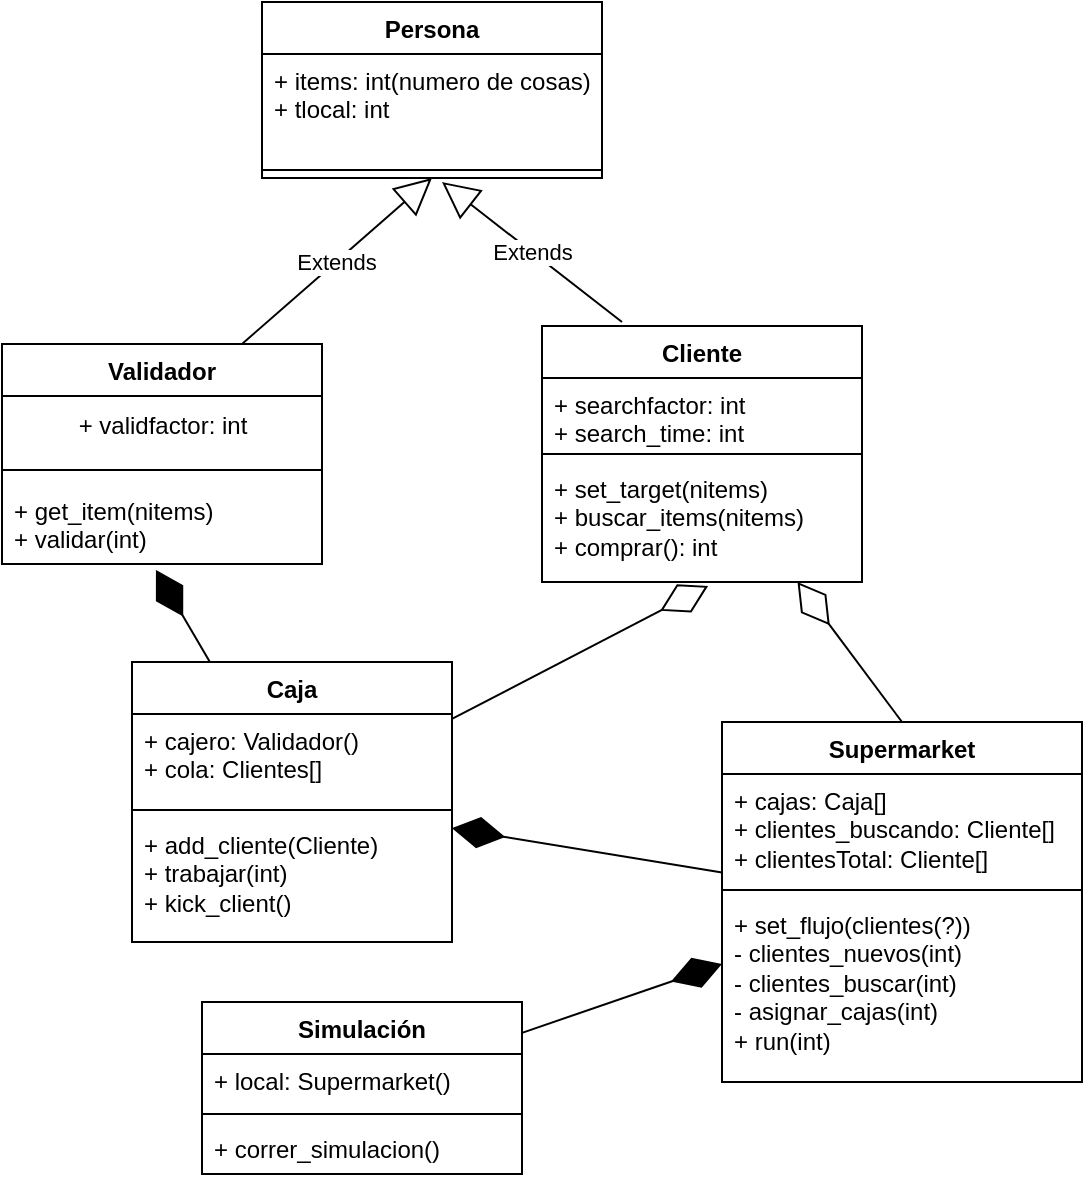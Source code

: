 <mxfile version="22.0.3" type="github">
  <diagram name="Page-1" id="9FTPrnsEqjEvBxHzcIQT">
    <mxGraphModel dx="808" dy="463" grid="1" gridSize="10" guides="1" tooltips="1" connect="1" arrows="1" fold="1" page="1" pageScale="1" pageWidth="850" pageHeight="1100" math="0" shadow="0">
      <root>
        <mxCell id="0" />
        <mxCell id="1" parent="0" />
        <mxCell id="3kbuxNUFI4xRFO7mlI6h-1" value="Persona" style="swimlane;fontStyle=1;align=center;verticalAlign=top;childLayout=stackLayout;horizontal=1;startSize=26;horizontalStack=0;resizeParent=1;resizeParentMax=0;resizeLast=0;collapsible=1;marginBottom=0;whiteSpace=wrap;html=1;" vertex="1" parent="1">
          <mxGeometry x="330" y="50" width="170" height="88" as="geometry" />
        </mxCell>
        <mxCell id="3kbuxNUFI4xRFO7mlI6h-2" value="+ items: int(numero de cosas)&lt;br&gt;+ tlocal: int" style="text;strokeColor=none;fillColor=none;align=left;verticalAlign=top;spacingLeft=4;spacingRight=4;overflow=hidden;rotatable=0;points=[[0,0.5],[1,0.5]];portConstraint=eastwest;whiteSpace=wrap;html=1;" vertex="1" parent="3kbuxNUFI4xRFO7mlI6h-1">
          <mxGeometry y="26" width="170" height="54" as="geometry" />
        </mxCell>
        <mxCell id="3kbuxNUFI4xRFO7mlI6h-3" value="" style="line;strokeWidth=1;fillColor=none;align=left;verticalAlign=middle;spacingTop=-1;spacingLeft=3;spacingRight=3;rotatable=0;labelPosition=right;points=[];portConstraint=eastwest;strokeColor=inherit;" vertex="1" parent="3kbuxNUFI4xRFO7mlI6h-1">
          <mxGeometry y="80" width="170" height="8" as="geometry" />
        </mxCell>
        <mxCell id="3kbuxNUFI4xRFO7mlI6h-5" style="edgeStyle=orthogonalEdgeStyle;rounded=0;orthogonalLoop=1;jettySize=auto;html=1;exitX=1;exitY=0.5;exitDx=0;exitDy=0;" edge="1" parent="3kbuxNUFI4xRFO7mlI6h-1" source="3kbuxNUFI4xRFO7mlI6h-2">
          <mxGeometry relative="1" as="geometry">
            <mxPoint x="170" y="53" as="targetPoint" />
            <Array as="points" />
          </mxGeometry>
        </mxCell>
        <mxCell id="3kbuxNUFI4xRFO7mlI6h-6" value="Validador" style="swimlane;fontStyle=1;align=center;verticalAlign=top;childLayout=stackLayout;horizontal=1;startSize=26;horizontalStack=0;resizeParent=1;resizeParentMax=0;resizeLast=0;collapsible=1;marginBottom=0;whiteSpace=wrap;html=1;" vertex="1" parent="1">
          <mxGeometry x="200" y="221" width="160" height="110" as="geometry" />
        </mxCell>
        <mxCell id="3kbuxNUFI4xRFO7mlI6h-11" value="+ validfactor: int" style="text;html=1;align=center;verticalAlign=middle;resizable=0;points=[];autosize=1;strokeColor=none;fillColor=none;" vertex="1" parent="3kbuxNUFI4xRFO7mlI6h-6">
          <mxGeometry y="26" width="160" height="30" as="geometry" />
        </mxCell>
        <mxCell id="3kbuxNUFI4xRFO7mlI6h-8" value="" style="line;strokeWidth=1;fillColor=none;align=left;verticalAlign=middle;spacingTop=-1;spacingLeft=3;spacingRight=3;rotatable=0;labelPosition=right;points=[];portConstraint=eastwest;strokeColor=inherit;" vertex="1" parent="3kbuxNUFI4xRFO7mlI6h-6">
          <mxGeometry y="56" width="160" height="14" as="geometry" />
        </mxCell>
        <mxCell id="3kbuxNUFI4xRFO7mlI6h-9" value="+ get_item(nitems)&lt;br&gt;+ validar(int)" style="text;strokeColor=none;fillColor=none;align=left;verticalAlign=top;spacingLeft=4;spacingRight=4;overflow=hidden;rotatable=0;points=[[0,0.5],[1,0.5]];portConstraint=eastwest;whiteSpace=wrap;html=1;" vertex="1" parent="3kbuxNUFI4xRFO7mlI6h-6">
          <mxGeometry y="70" width="160" height="40" as="geometry" />
        </mxCell>
        <mxCell id="3kbuxNUFI4xRFO7mlI6h-10" value="Extends" style="endArrow=block;endSize=16;endFill=0;html=1;rounded=0;entryX=0.5;entryY=1;entryDx=0;entryDy=0;exitX=0.75;exitY=0;exitDx=0;exitDy=0;" edge="1" parent="1" source="3kbuxNUFI4xRFO7mlI6h-6" target="3kbuxNUFI4xRFO7mlI6h-1">
          <mxGeometry width="160" relative="1" as="geometry">
            <mxPoint x="280" y="230" as="sourcePoint" />
            <mxPoint x="440" y="230" as="targetPoint" />
          </mxGeometry>
        </mxCell>
        <mxCell id="3kbuxNUFI4xRFO7mlI6h-12" value="Cliente" style="swimlane;fontStyle=1;align=center;verticalAlign=top;childLayout=stackLayout;horizontal=1;startSize=26;horizontalStack=0;resizeParent=1;resizeParentMax=0;resizeLast=0;collapsible=1;marginBottom=0;whiteSpace=wrap;html=1;" vertex="1" parent="1">
          <mxGeometry x="470" y="212" width="160" height="128" as="geometry" />
        </mxCell>
        <mxCell id="3kbuxNUFI4xRFO7mlI6h-13" value="+ searchfactor: int&lt;br&gt;+ search_time: int" style="text;strokeColor=none;fillColor=none;align=left;verticalAlign=top;spacingLeft=4;spacingRight=4;overflow=hidden;rotatable=0;points=[[0,0.5],[1,0.5]];portConstraint=eastwest;whiteSpace=wrap;html=1;" vertex="1" parent="3kbuxNUFI4xRFO7mlI6h-12">
          <mxGeometry y="26" width="160" height="34" as="geometry" />
        </mxCell>
        <mxCell id="3kbuxNUFI4xRFO7mlI6h-14" value="" style="line;strokeWidth=1;fillColor=none;align=left;verticalAlign=middle;spacingTop=-1;spacingLeft=3;spacingRight=3;rotatable=0;labelPosition=right;points=[];portConstraint=eastwest;strokeColor=inherit;" vertex="1" parent="3kbuxNUFI4xRFO7mlI6h-12">
          <mxGeometry y="60" width="160" height="8" as="geometry" />
        </mxCell>
        <mxCell id="3kbuxNUFI4xRFO7mlI6h-15" value="+ set_target(nitems)&lt;br&gt;+ buscar_items(nitems)&lt;br&gt;+ comprar(): int" style="text;strokeColor=none;fillColor=none;align=left;verticalAlign=top;spacingLeft=4;spacingRight=4;overflow=hidden;rotatable=0;points=[[0,0.5],[1,0.5]];portConstraint=eastwest;whiteSpace=wrap;html=1;" vertex="1" parent="3kbuxNUFI4xRFO7mlI6h-12">
          <mxGeometry y="68" width="160" height="60" as="geometry" />
        </mxCell>
        <mxCell id="3kbuxNUFI4xRFO7mlI6h-16" value="Extends" style="endArrow=block;endSize=16;endFill=0;html=1;rounded=0;" edge="1" parent="1">
          <mxGeometry width="160" relative="1" as="geometry">
            <mxPoint x="510" y="210" as="sourcePoint" />
            <mxPoint x="420" y="140" as="targetPoint" />
          </mxGeometry>
        </mxCell>
        <mxCell id="3kbuxNUFI4xRFO7mlI6h-17" value="Caja" style="swimlane;fontStyle=1;align=center;verticalAlign=top;childLayout=stackLayout;horizontal=1;startSize=26;horizontalStack=0;resizeParent=1;resizeParentMax=0;resizeLast=0;collapsible=1;marginBottom=0;whiteSpace=wrap;html=1;" vertex="1" parent="1">
          <mxGeometry x="265" y="380" width="160" height="140" as="geometry" />
        </mxCell>
        <mxCell id="3kbuxNUFI4xRFO7mlI6h-18" value="+ cajero: Validador()&lt;br&gt;+ cola: Clientes[]" style="text;strokeColor=none;fillColor=none;align=left;verticalAlign=top;spacingLeft=4;spacingRight=4;overflow=hidden;rotatable=0;points=[[0,0.5],[1,0.5]];portConstraint=eastwest;whiteSpace=wrap;html=1;" vertex="1" parent="3kbuxNUFI4xRFO7mlI6h-17">
          <mxGeometry y="26" width="160" height="44" as="geometry" />
        </mxCell>
        <mxCell id="3kbuxNUFI4xRFO7mlI6h-19" value="" style="line;strokeWidth=1;fillColor=none;align=left;verticalAlign=middle;spacingTop=-1;spacingLeft=3;spacingRight=3;rotatable=0;labelPosition=right;points=[];portConstraint=eastwest;strokeColor=inherit;" vertex="1" parent="3kbuxNUFI4xRFO7mlI6h-17">
          <mxGeometry y="70" width="160" height="8" as="geometry" />
        </mxCell>
        <mxCell id="3kbuxNUFI4xRFO7mlI6h-20" value="+ add_cliente(Cliente)&lt;br&gt;+ trabajar(int)&lt;br&gt;+ kick_client()" style="text;strokeColor=none;fillColor=none;align=left;verticalAlign=top;spacingLeft=4;spacingRight=4;overflow=hidden;rotatable=0;points=[[0,0.5],[1,0.5]];portConstraint=eastwest;whiteSpace=wrap;html=1;" vertex="1" parent="3kbuxNUFI4xRFO7mlI6h-17">
          <mxGeometry y="78" width="160" height="62" as="geometry" />
        </mxCell>
        <mxCell id="3kbuxNUFI4xRFO7mlI6h-21" value="" style="endArrow=diamondThin;endFill=1;endSize=24;html=1;rounded=0;entryX=0.481;entryY=1.075;entryDx=0;entryDy=0;entryPerimeter=0;" edge="1" parent="1" source="3kbuxNUFI4xRFO7mlI6h-17" target="3kbuxNUFI4xRFO7mlI6h-9">
          <mxGeometry width="160" relative="1" as="geometry">
            <mxPoint x="420" y="410" as="sourcePoint" />
            <mxPoint x="580" y="410" as="targetPoint" />
          </mxGeometry>
        </mxCell>
        <mxCell id="3kbuxNUFI4xRFO7mlI6h-22" value="" style="endArrow=diamondThin;endFill=0;endSize=24;html=1;rounded=0;entryX=0.519;entryY=1.033;entryDx=0;entryDy=0;entryPerimeter=0;" edge="1" parent="1" source="3kbuxNUFI4xRFO7mlI6h-17" target="3kbuxNUFI4xRFO7mlI6h-15">
          <mxGeometry width="160" relative="1" as="geometry">
            <mxPoint x="420" y="410" as="sourcePoint" />
            <mxPoint x="580" y="410" as="targetPoint" />
          </mxGeometry>
        </mxCell>
        <mxCell id="3kbuxNUFI4xRFO7mlI6h-23" value="Supermarket" style="swimlane;fontStyle=1;align=center;verticalAlign=top;childLayout=stackLayout;horizontal=1;startSize=26;horizontalStack=0;resizeParent=1;resizeParentMax=0;resizeLast=0;collapsible=1;marginBottom=0;whiteSpace=wrap;html=1;" vertex="1" parent="1">
          <mxGeometry x="560" y="410" width="180" height="180" as="geometry" />
        </mxCell>
        <mxCell id="3kbuxNUFI4xRFO7mlI6h-24" value="+ cajas: Caja[]&lt;br&gt;+ clientes_buscando: Cliente[]&lt;br&gt;+ clientesTotal: Cliente[]" style="text;strokeColor=none;fillColor=none;align=left;verticalAlign=top;spacingLeft=4;spacingRight=4;overflow=hidden;rotatable=0;points=[[0,0.5],[1,0.5]];portConstraint=eastwest;whiteSpace=wrap;html=1;" vertex="1" parent="3kbuxNUFI4xRFO7mlI6h-23">
          <mxGeometry y="26" width="180" height="54" as="geometry" />
        </mxCell>
        <mxCell id="3kbuxNUFI4xRFO7mlI6h-25" value="" style="line;strokeWidth=1;fillColor=none;align=left;verticalAlign=middle;spacingTop=-1;spacingLeft=3;spacingRight=3;rotatable=0;labelPosition=right;points=[];portConstraint=eastwest;strokeColor=inherit;" vertex="1" parent="3kbuxNUFI4xRFO7mlI6h-23">
          <mxGeometry y="80" width="180" height="8" as="geometry" />
        </mxCell>
        <mxCell id="3kbuxNUFI4xRFO7mlI6h-26" value="+ set_flujo(clientes(?))&lt;br&gt;- clientes_nuevos(int)&lt;br&gt;- clientes_buscar(int)&lt;br&gt;- asignar_cajas(int)&lt;br&gt;+ run(int)" style="text;strokeColor=none;fillColor=none;align=left;verticalAlign=top;spacingLeft=4;spacingRight=4;overflow=hidden;rotatable=0;points=[[0,0.5],[1,0.5]];portConstraint=eastwest;whiteSpace=wrap;html=1;" vertex="1" parent="3kbuxNUFI4xRFO7mlI6h-23">
          <mxGeometry y="88" width="180" height="92" as="geometry" />
        </mxCell>
        <mxCell id="3kbuxNUFI4xRFO7mlI6h-27" value="" style="endArrow=diamondThin;endFill=0;endSize=24;html=1;rounded=0;exitX=0.5;exitY=0;exitDx=0;exitDy=0;" edge="1" parent="1" source="3kbuxNUFI4xRFO7mlI6h-23" target="3kbuxNUFI4xRFO7mlI6h-12">
          <mxGeometry width="160" relative="1" as="geometry">
            <mxPoint x="320" y="420" as="sourcePoint" />
            <mxPoint x="480" y="420" as="targetPoint" />
          </mxGeometry>
        </mxCell>
        <mxCell id="3kbuxNUFI4xRFO7mlI6h-28" value="" style="endArrow=diamondThin;endFill=1;endSize=24;html=1;rounded=0;" edge="1" parent="1" source="3kbuxNUFI4xRFO7mlI6h-23" target="3kbuxNUFI4xRFO7mlI6h-17">
          <mxGeometry width="160" relative="1" as="geometry">
            <mxPoint x="320" y="420" as="sourcePoint" />
            <mxPoint x="480" y="420" as="targetPoint" />
          </mxGeometry>
        </mxCell>
        <mxCell id="3kbuxNUFI4xRFO7mlI6h-29" value="Simulación" style="swimlane;fontStyle=1;align=center;verticalAlign=top;childLayout=stackLayout;horizontal=1;startSize=26;horizontalStack=0;resizeParent=1;resizeParentMax=0;resizeLast=0;collapsible=1;marginBottom=0;whiteSpace=wrap;html=1;" vertex="1" parent="1">
          <mxGeometry x="300" y="550" width="160" height="86" as="geometry" />
        </mxCell>
        <mxCell id="3kbuxNUFI4xRFO7mlI6h-30" value="+ local: Supermarket()" style="text;strokeColor=none;fillColor=none;align=left;verticalAlign=top;spacingLeft=4;spacingRight=4;overflow=hidden;rotatable=0;points=[[0,0.5],[1,0.5]];portConstraint=eastwest;whiteSpace=wrap;html=1;" vertex="1" parent="3kbuxNUFI4xRFO7mlI6h-29">
          <mxGeometry y="26" width="160" height="26" as="geometry" />
        </mxCell>
        <mxCell id="3kbuxNUFI4xRFO7mlI6h-31" value="" style="line;strokeWidth=1;fillColor=none;align=left;verticalAlign=middle;spacingTop=-1;spacingLeft=3;spacingRight=3;rotatable=0;labelPosition=right;points=[];portConstraint=eastwest;strokeColor=inherit;" vertex="1" parent="3kbuxNUFI4xRFO7mlI6h-29">
          <mxGeometry y="52" width="160" height="8" as="geometry" />
        </mxCell>
        <mxCell id="3kbuxNUFI4xRFO7mlI6h-32" value="+ correr_simulacion()" style="text;strokeColor=none;fillColor=none;align=left;verticalAlign=top;spacingLeft=4;spacingRight=4;overflow=hidden;rotatable=0;points=[[0,0.5],[1,0.5]];portConstraint=eastwest;whiteSpace=wrap;html=1;" vertex="1" parent="3kbuxNUFI4xRFO7mlI6h-29">
          <mxGeometry y="60" width="160" height="26" as="geometry" />
        </mxCell>
        <mxCell id="3kbuxNUFI4xRFO7mlI6h-33" value="" style="endArrow=diamondThin;endFill=1;endSize=24;html=1;rounded=0;" edge="1" parent="1" source="3kbuxNUFI4xRFO7mlI6h-29" target="3kbuxNUFI4xRFO7mlI6h-23">
          <mxGeometry width="160" relative="1" as="geometry">
            <mxPoint x="320" y="640" as="sourcePoint" />
            <mxPoint x="480" y="640" as="targetPoint" />
          </mxGeometry>
        </mxCell>
      </root>
    </mxGraphModel>
  </diagram>
</mxfile>
